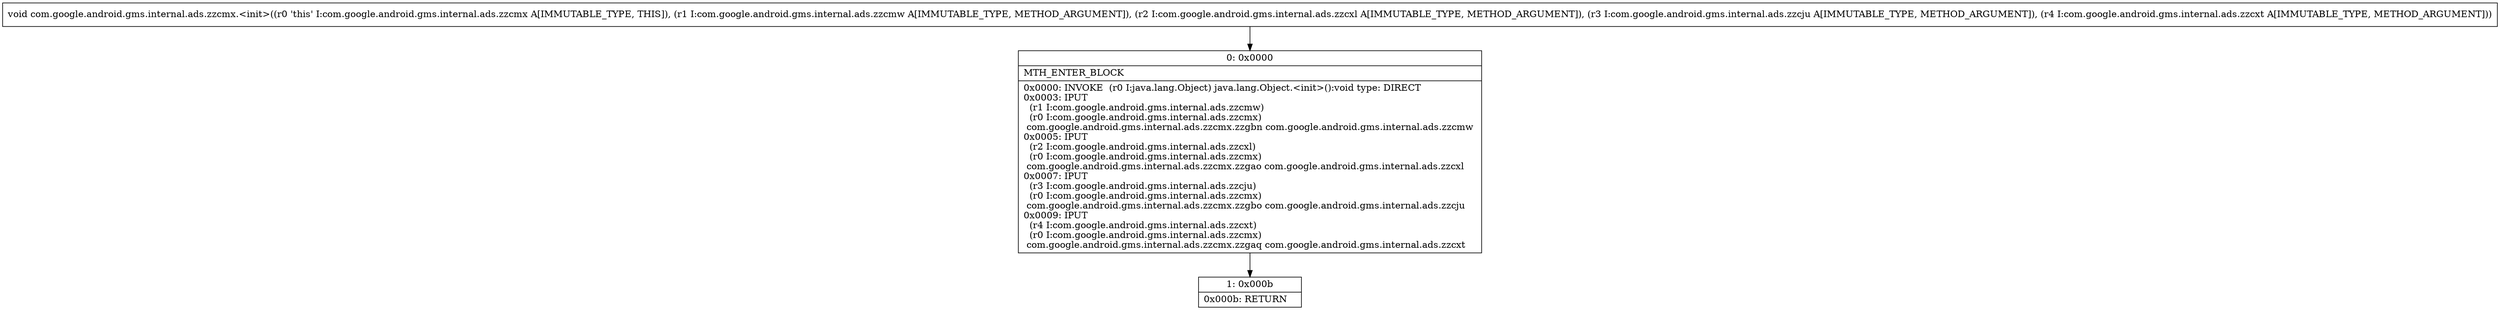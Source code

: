 digraph "CFG forcom.google.android.gms.internal.ads.zzcmx.\<init\>(Lcom\/google\/android\/gms\/internal\/ads\/zzcmw;Lcom\/google\/android\/gms\/internal\/ads\/zzcxl;Lcom\/google\/android\/gms\/internal\/ads\/zzcju;Lcom\/google\/android\/gms\/internal\/ads\/zzcxt;)V" {
Node_0 [shape=record,label="{0\:\ 0x0000|MTH_ENTER_BLOCK\l|0x0000: INVOKE  (r0 I:java.lang.Object) java.lang.Object.\<init\>():void type: DIRECT \l0x0003: IPUT  \l  (r1 I:com.google.android.gms.internal.ads.zzcmw)\l  (r0 I:com.google.android.gms.internal.ads.zzcmx)\l com.google.android.gms.internal.ads.zzcmx.zzgbn com.google.android.gms.internal.ads.zzcmw \l0x0005: IPUT  \l  (r2 I:com.google.android.gms.internal.ads.zzcxl)\l  (r0 I:com.google.android.gms.internal.ads.zzcmx)\l com.google.android.gms.internal.ads.zzcmx.zzgao com.google.android.gms.internal.ads.zzcxl \l0x0007: IPUT  \l  (r3 I:com.google.android.gms.internal.ads.zzcju)\l  (r0 I:com.google.android.gms.internal.ads.zzcmx)\l com.google.android.gms.internal.ads.zzcmx.zzgbo com.google.android.gms.internal.ads.zzcju \l0x0009: IPUT  \l  (r4 I:com.google.android.gms.internal.ads.zzcxt)\l  (r0 I:com.google.android.gms.internal.ads.zzcmx)\l com.google.android.gms.internal.ads.zzcmx.zzgaq com.google.android.gms.internal.ads.zzcxt \l}"];
Node_1 [shape=record,label="{1\:\ 0x000b|0x000b: RETURN   \l}"];
MethodNode[shape=record,label="{void com.google.android.gms.internal.ads.zzcmx.\<init\>((r0 'this' I:com.google.android.gms.internal.ads.zzcmx A[IMMUTABLE_TYPE, THIS]), (r1 I:com.google.android.gms.internal.ads.zzcmw A[IMMUTABLE_TYPE, METHOD_ARGUMENT]), (r2 I:com.google.android.gms.internal.ads.zzcxl A[IMMUTABLE_TYPE, METHOD_ARGUMENT]), (r3 I:com.google.android.gms.internal.ads.zzcju A[IMMUTABLE_TYPE, METHOD_ARGUMENT]), (r4 I:com.google.android.gms.internal.ads.zzcxt A[IMMUTABLE_TYPE, METHOD_ARGUMENT])) }"];
MethodNode -> Node_0;
Node_0 -> Node_1;
}

